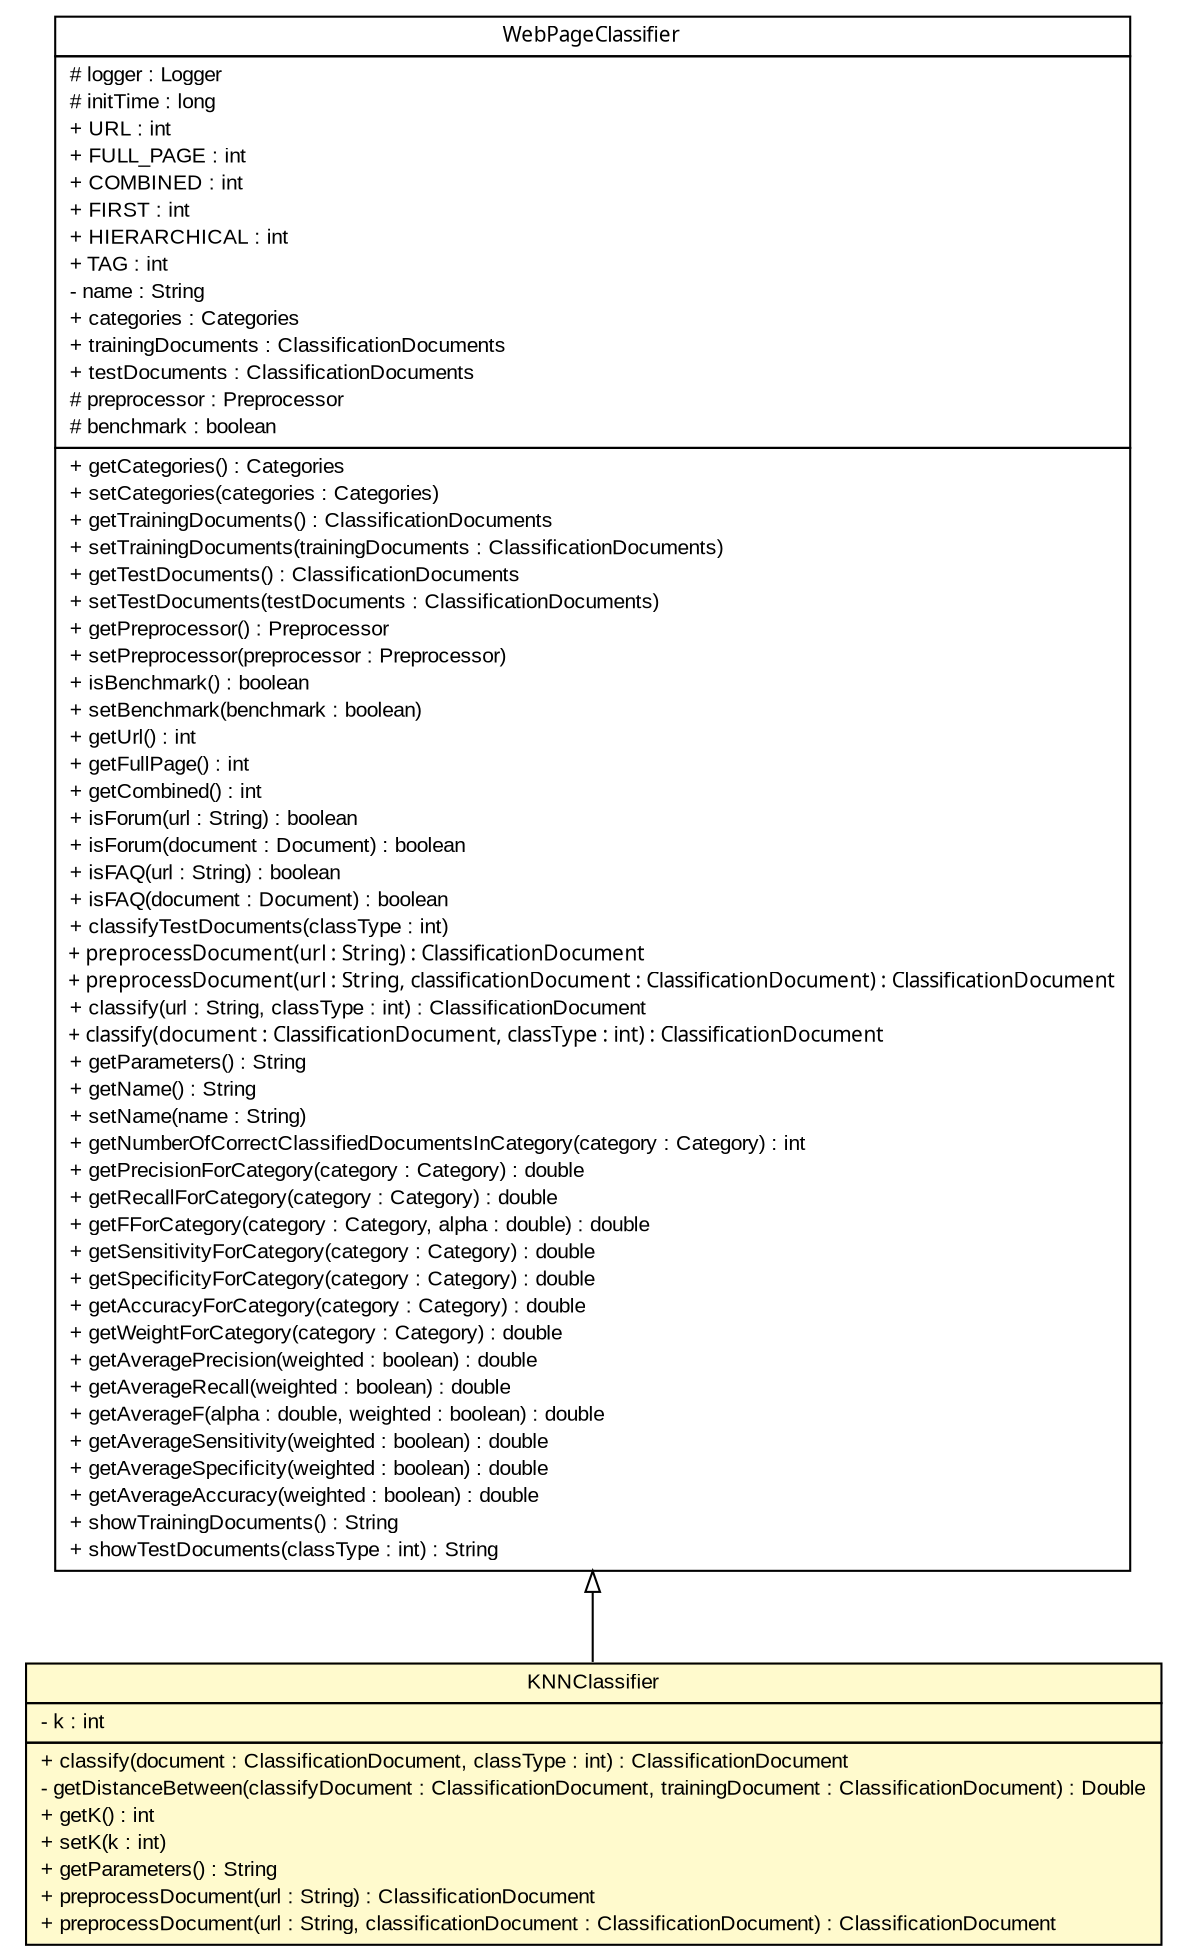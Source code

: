 #!/usr/local/bin/dot
#
# Class diagram 
# Generated by UMLGraph version 5.2 (http://www.umlgraph.org/)
#

digraph G {
	edge [fontname="arial",fontsize=10,labelfontname="arial",labelfontsize=10];
	node [fontname="arial",fontsize=10,shape=plaintext];
	nodesep=0.25;
	ranksep=0.5;
	// tud.iir.classification.page.WebPageClassifier
	c16041 [label=<<table title="tud.iir.classification.page.WebPageClassifier" border="0" cellborder="1" cellspacing="0" cellpadding="2" port="p" href="./WebPageClassifier.html">
		<tr><td><table border="0" cellspacing="0" cellpadding="1">
<tr><td align="center" balign="center"><font face="ariali"> WebPageClassifier </font></td></tr>
		</table></td></tr>
		<tr><td><table border="0" cellspacing="0" cellpadding="1">
<tr><td align="left" balign="left"> # logger : Logger </td></tr>
<tr><td align="left" balign="left"> # initTime : long </td></tr>
<tr><td align="left" balign="left"> + URL : int </td></tr>
<tr><td align="left" balign="left"> + FULL_PAGE : int </td></tr>
<tr><td align="left" balign="left"> + COMBINED : int </td></tr>
<tr><td align="left" balign="left"> + FIRST : int </td></tr>
<tr><td align="left" balign="left"> + HIERARCHICAL : int </td></tr>
<tr><td align="left" balign="left"> + TAG : int </td></tr>
<tr><td align="left" balign="left"> - name : String </td></tr>
<tr><td align="left" balign="left"> + categories : Categories </td></tr>
<tr><td align="left" balign="left"> + trainingDocuments : ClassificationDocuments </td></tr>
<tr><td align="left" balign="left"> + testDocuments : ClassificationDocuments </td></tr>
<tr><td align="left" balign="left"> # preprocessor : Preprocessor </td></tr>
<tr><td align="left" balign="left"> # benchmark : boolean </td></tr>
		</table></td></tr>
		<tr><td><table border="0" cellspacing="0" cellpadding="1">
<tr><td align="left" balign="left"> + getCategories() : Categories </td></tr>
<tr><td align="left" balign="left"> + setCategories(categories : Categories) </td></tr>
<tr><td align="left" balign="left"> + getTrainingDocuments() : ClassificationDocuments </td></tr>
<tr><td align="left" balign="left"> + setTrainingDocuments(trainingDocuments : ClassificationDocuments) </td></tr>
<tr><td align="left" balign="left"> + getTestDocuments() : ClassificationDocuments </td></tr>
<tr><td align="left" balign="left"> + setTestDocuments(testDocuments : ClassificationDocuments) </td></tr>
<tr><td align="left" balign="left"> + getPreprocessor() : Preprocessor </td></tr>
<tr><td align="left" balign="left"> + setPreprocessor(preprocessor : Preprocessor) </td></tr>
<tr><td align="left" balign="left"> + isBenchmark() : boolean </td></tr>
<tr><td align="left" balign="left"> + setBenchmark(benchmark : boolean) </td></tr>
<tr><td align="left" balign="left"> + getUrl() : int </td></tr>
<tr><td align="left" balign="left"> + getFullPage() : int </td></tr>
<tr><td align="left" balign="left"> + getCombined() : int </td></tr>
<tr><td align="left" balign="left"> + isForum(url : String) : boolean </td></tr>
<tr><td align="left" balign="left"> + isForum(document : Document) : boolean </td></tr>
<tr><td align="left" balign="left"> + isFAQ(url : String) : boolean </td></tr>
<tr><td align="left" balign="left"> + isFAQ(document : Document) : boolean </td></tr>
<tr><td align="left" balign="left"> + classifyTestDocuments(classType : int) </td></tr>
<tr><td align="left" balign="left"><font face="ariali" point-size="10.0"> + preprocessDocument(url : String) : ClassificationDocument </font></td></tr>
<tr><td align="left" balign="left"><font face="ariali" point-size="10.0"> + preprocessDocument(url : String, classificationDocument : ClassificationDocument) : ClassificationDocument </font></td></tr>
<tr><td align="left" balign="left"> + classify(url : String, classType : int) : ClassificationDocument </td></tr>
<tr><td align="left" balign="left"><font face="ariali" point-size="10.0"> + classify(document : ClassificationDocument, classType : int) : ClassificationDocument </font></td></tr>
<tr><td align="left" balign="left"> + getParameters() : String </td></tr>
<tr><td align="left" balign="left"> + getName() : String </td></tr>
<tr><td align="left" balign="left"> + setName(name : String) </td></tr>
<tr><td align="left" balign="left"> + getNumberOfCorrectClassifiedDocumentsInCategory(category : Category) : int </td></tr>
<tr><td align="left" balign="left"> + getPrecisionForCategory(category : Category) : double </td></tr>
<tr><td align="left" balign="left"> + getRecallForCategory(category : Category) : double </td></tr>
<tr><td align="left" balign="left"> + getFForCategory(category : Category, alpha : double) : double </td></tr>
<tr><td align="left" balign="left"> + getSensitivityForCategory(category : Category) : double </td></tr>
<tr><td align="left" balign="left"> + getSpecificityForCategory(category : Category) : double </td></tr>
<tr><td align="left" balign="left"> + getAccuracyForCategory(category : Category) : double </td></tr>
<tr><td align="left" balign="left"> + getWeightForCategory(category : Category) : double </td></tr>
<tr><td align="left" balign="left"> + getAveragePrecision(weighted : boolean) : double </td></tr>
<tr><td align="left" balign="left"> + getAverageRecall(weighted : boolean) : double </td></tr>
<tr><td align="left" balign="left"> + getAverageF(alpha : double, weighted : boolean) : double </td></tr>
<tr><td align="left" balign="left"> + getAverageSensitivity(weighted : boolean) : double </td></tr>
<tr><td align="left" balign="left"> + getAverageSpecificity(weighted : boolean) : double </td></tr>
<tr><td align="left" balign="left"> + getAverageAccuracy(weighted : boolean) : double </td></tr>
<tr><td align="left" balign="left"> + showTrainingDocuments() : String </td></tr>
<tr><td align="left" balign="left"> + showTestDocuments(classType : int) : String </td></tr>
		</table></td></tr>
		</table>>, fontname="arial", fontcolor="black", fontsize=10.0];
	// tud.iir.classification.page.KNNClassifier
	c16048 [label=<<table title="tud.iir.classification.page.KNNClassifier" border="0" cellborder="1" cellspacing="0" cellpadding="2" port="p" bgcolor="lemonChiffon" href="./KNNClassifier.html">
		<tr><td><table border="0" cellspacing="0" cellpadding="1">
<tr><td align="center" balign="center"> KNNClassifier </td></tr>
		</table></td></tr>
		<tr><td><table border="0" cellspacing="0" cellpadding="1">
<tr><td align="left" balign="left"> - k : int </td></tr>
		</table></td></tr>
		<tr><td><table border="0" cellspacing="0" cellpadding="1">
<tr><td align="left" balign="left"> + classify(document : ClassificationDocument, classType : int) : ClassificationDocument </td></tr>
<tr><td align="left" balign="left"> - getDistanceBetween(classifyDocument : ClassificationDocument, trainingDocument : ClassificationDocument) : Double </td></tr>
<tr><td align="left" balign="left"> + getK() : int </td></tr>
<tr><td align="left" balign="left"> + setK(k : int) </td></tr>
<tr><td align="left" balign="left"> + getParameters() : String </td></tr>
<tr><td align="left" balign="left"> + preprocessDocument(url : String) : ClassificationDocument </td></tr>
<tr><td align="left" balign="left"> + preprocessDocument(url : String, classificationDocument : ClassificationDocument) : ClassificationDocument </td></tr>
		</table></td></tr>
		</table>>, fontname="arial", fontcolor="black", fontsize=10.0];
	//tud.iir.classification.page.KNNClassifier extends tud.iir.classification.page.WebPageClassifier
	c16041:p -> c16048:p [dir=back,arrowtail=empty];
}

